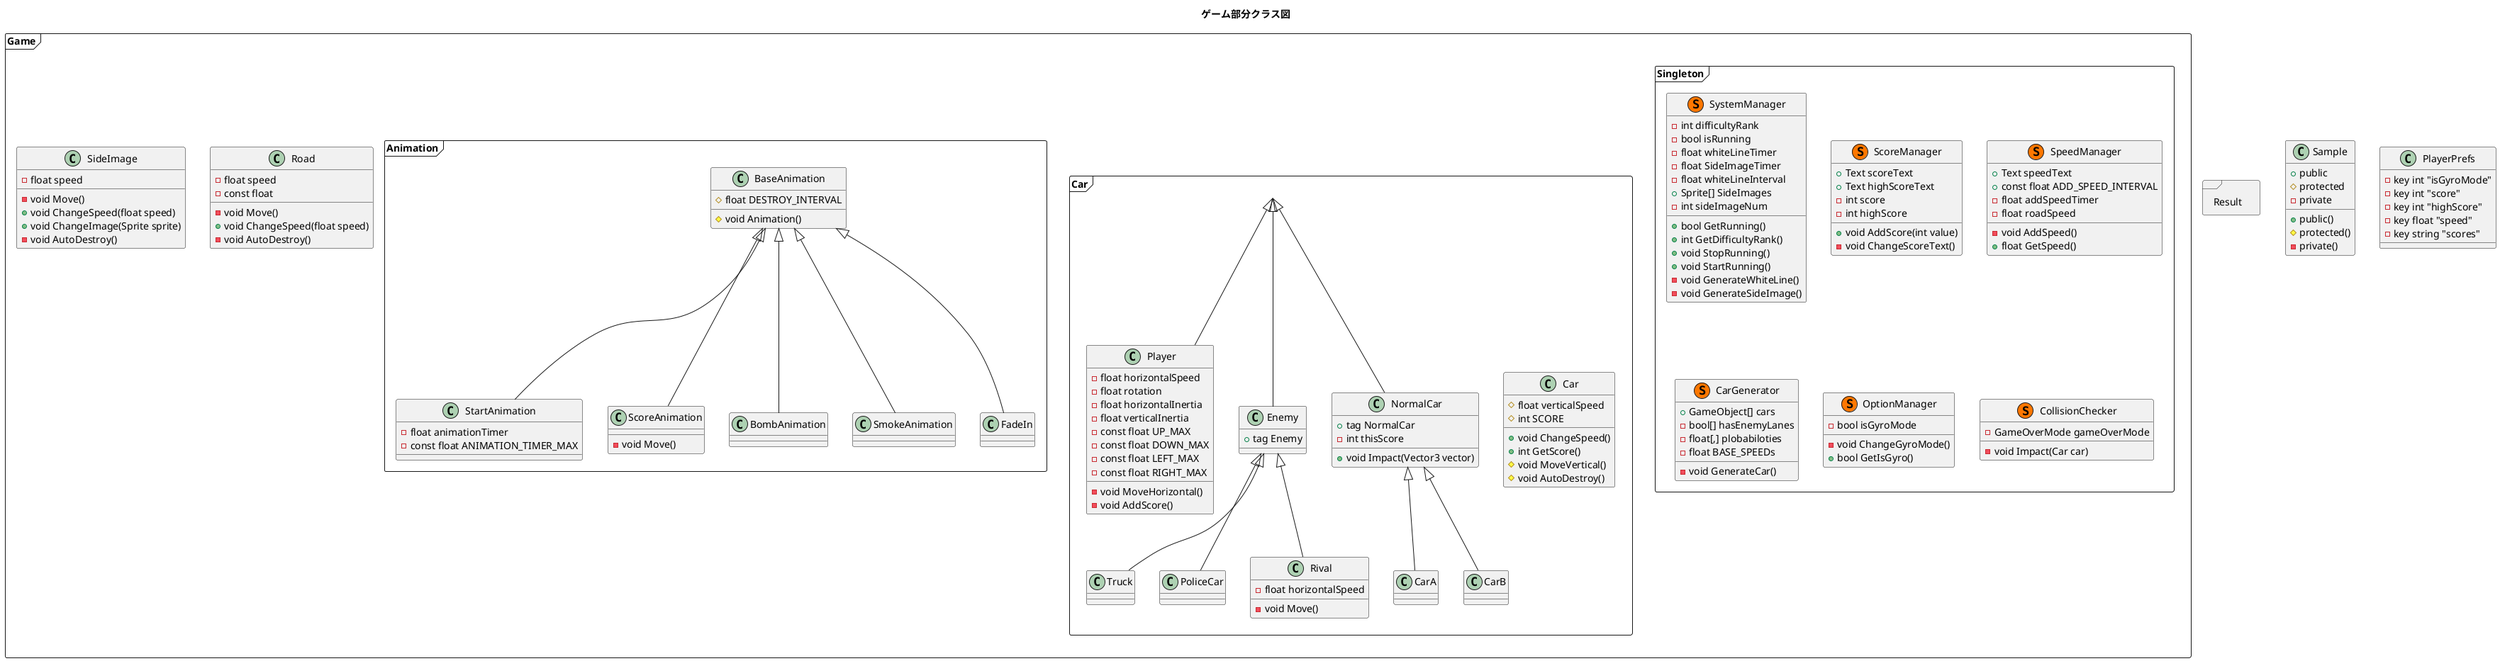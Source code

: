 @startuml
title ゲーム部分クラス図

class Sample{
    + public
    # protected
    - private
    + public()
    # protected()
    - private()
}

class PlayerPrefs {
    - key int "isGyroMode"
    - key int "score"
    - key int "highScore"
    - key float "speed"
    - key string "scores"
}

package Game <<Frame>>{

    package Singleton <<Frame>>{
        class SystemManager << (S,#FF7700)>>{
            - int difficultyRank
            - bool isRunning
            - float whiteLineTimer
            - float SideImageTimer
            - float whiteLineInterval
            + Sprite[] SideImages
            - int sideImageNum
            + bool GetRunning()
            + int GetDifficultyRank()
            + void StopRunning()
            + void StartRunning()
            - void GenerateWhiteLine()
            - void GenerateSideImage()
        }

        class ScoreManager << (S,#FF7700)>>{
            + Text scoreText
            + Text highScoreText
            - int score
            - int highScore
            + void AddScore(int value)
            - void ChangeScoreText()
        }

        class SpeedManager << (S,#FF7700)>>{
            + Text speedText
            + const float ADD_SPEED_INTERVAL
            - float addSpeedTimer
            - float roadSpeed
            - void AddSpeed()
            + float GetSpeed()
        }

        class CarGenerator << (S,#FF7700)>>{
            + GameObject[] cars
            - bool[] hasEnemyLanes
            - float[,] plobabiloties
            - float BASE_SPEEDs
            - void GenerateCar()
        }

        class OptionManager << (S,#FF7700)>>{
            - bool isGyroMode
            - void ChangeGyroMode()
            + bool GetIsGyro()
        }

        class CollisionChecker << (S,#FF7700)>>{
            - GameOverMode gameOverMode
            - void Impact(Car car)
        }

    }

    package Car <<Frame>>{
        class Car{
            # float verticalSpeed
            # int SCORE
            + void ChangeSpeed()
            + int GetScore()
            # void MoveVertical()
            # void AutoDestroy()
        }

        class NormalCar{
            + tag NormalCar
            - int thisScore
            + void Impact(Vector3 vector)
        }

        class CarA{
    
        }
        class CarB{
    
        }

        class Enemy{
            + tag Enemy
        }

        class Truck{

        }
        class PoliceCar{

        }

        class Rival{
            - float horizontalSpeed
            - void Move()
        }

        class Player{
            - float horizontalSpeed
            - float rotation
            - float horizontalInertia
            - float verticalInertia
            - const float UP_MAX
            - const float DOWN_MAX
            - const float LEFT_MAX
            - const float RIGHT_MAX
            - void MoveHorizontal()
            - void AddScore()
        }
    }


    package Animation <<Frame>>{

        class BaseAnimation{
            # float DESTROY_INTERVAL
            # void Animation()
        }

        class StartAnimation {
            - float animationTimer
            - const float ANIMATION_TIMER_MAX
        }

        class ScoreAnimation{
            - void Move()
        }

        class BombAnimation{
        
        }
        class SmokeAnimation{
        
        }

        class FadeIn{
        
        }
    }

    class Road{
        - float speed
        - void Move()
        - const float 
        + void ChangeSpeed(float speed)
        - void AutoDestroy()
    }

    class SideImage{
        - float speed
        - void Move()
        + void ChangeSpeed(float speed)
        + void ChangeImage(Sprite sprite)
        - void AutoDestroy()
    }


    Car<|-- Player
    Car<|-- NormalCar
    NormalCar<|--CarA
    NormalCar<|--CarB
    Car<|-- Enemy

    Enemy<|-- Truck
    Enemy<|-- PoliceCar
    Enemy<|-- Rival

    BaseAnimation<|--ScoreAnimation
    BaseAnimation<|--BombAnimation
    BaseAnimation<|--SmokeAnimation
    BaseAnimation<|--FadeIn
    BaseAnimation<|--StartAnimation

}

package Result <<Frame>>{
    
}



@enduml